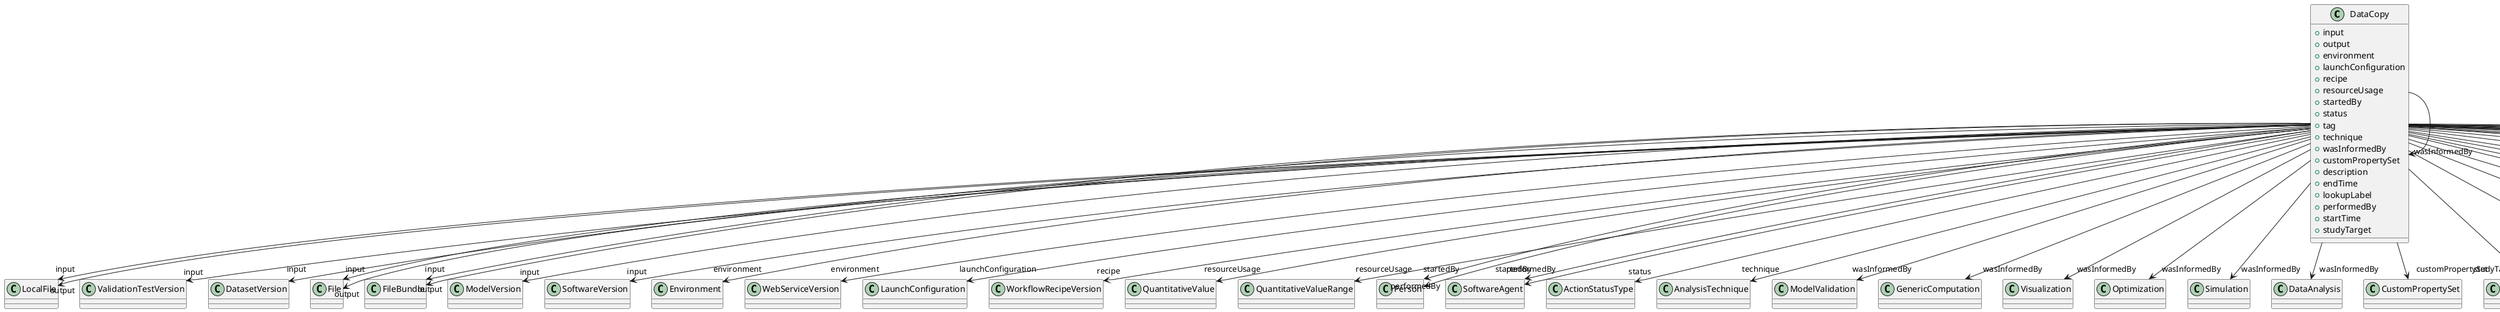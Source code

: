@startuml
class DataCopy {
+input
+output
+environment
+launchConfiguration
+recipe
+resourceUsage
+startedBy
+status
+tag
+technique
+wasInformedBy
+customPropertySet
+description
+endTime
+lookupLabel
+performedBy
+startTime
+studyTarget

}
DataCopy -d-> "input" LocalFile
DataCopy -d-> "input" ValidationTestVersion
DataCopy -d-> "input" DatasetVersion
DataCopy -d-> "input" File
DataCopy -d-> "input" FileBundle
DataCopy -d-> "input" ModelVersion
DataCopy -d-> "input" SoftwareVersion
DataCopy -d-> "output" LocalFile
DataCopy -d-> "output" File
DataCopy -d-> "output" FileBundle
DataCopy -d-> "environment" Environment
DataCopy -d-> "environment" WebServiceVersion
DataCopy -d-> "launchConfiguration" LaunchConfiguration
DataCopy -d-> "recipe" WorkflowRecipeVersion
DataCopy -d-> "resourceUsage" QuantitativeValue
DataCopy -d-> "resourceUsage" QuantitativeValueRange
DataCopy -d-> "startedBy" Person
DataCopy -d-> "startedBy" SoftwareAgent
DataCopy -d-> "status" ActionStatusType
DataCopy -d-> "technique" AnalysisTechnique
DataCopy -d-> "wasInformedBy" ModelValidation
DataCopy -d-> "wasInformedBy" GenericComputation
DataCopy -d-> "wasInformedBy" Visualization
DataCopy -d-> "wasInformedBy" Optimization
DataCopy -d-> "wasInformedBy" Simulation
DataCopy -d-> "wasInformedBy" DataCopy
DataCopy -d-> "wasInformedBy" DataAnalysis
DataCopy -d-> "customPropertySet" CustomPropertySet
DataCopy -d-> "performedBy" Person
DataCopy -d-> "performedBy" SoftwareAgent
DataCopy -d-> "studyTarget" ParcellationEntityVersion
DataCopy -d-> "studyTarget" ParcellationEntity
DataCopy -d-> "studyTarget" CustomAnatomicalEntity
DataCopy -d-> "studyTarget" MolecularEntity
DataCopy -d-> "studyTarget" BiologicalSex
DataCopy -d-> "studyTarget" TermSuggestion
DataCopy -d-> "studyTarget" OpticalStimulusType
DataCopy -d-> "studyTarget" GustatoryStimulusType
DataCopy -d-> "studyTarget" OrganismSubstance
DataCopy -d-> "studyTarget" Disease
DataCopy -d-> "studyTarget" TactileStimulusType
DataCopy -d-> "studyTarget" GeneticStrainType
DataCopy -d-> "studyTarget" VisualStimulusType
DataCopy -d-> "studyTarget" SubcellularEntity
DataCopy -d-> "studyTarget" DiseaseModel
DataCopy -d-> "studyTarget" ElectricalStimulusType
DataCopy -d-> "studyTarget" Handedness
DataCopy -d-> "studyTarget" AuditoryStimulusType
DataCopy -d-> "studyTarget" UBERONParcellation
DataCopy -d-> "studyTarget" OlfactoryStimulusType
DataCopy -d-> "studyTarget" CellType
DataCopy -d-> "studyTarget" BreedingType
DataCopy -d-> "studyTarget" BiologicalOrder
DataCopy -d-> "studyTarget" Species
DataCopy -d-> "studyTarget" OrganismSystem
DataCopy -d-> "studyTarget" Organ
DataCopy -d-> "studyTarget" CellCultureType

@enduml